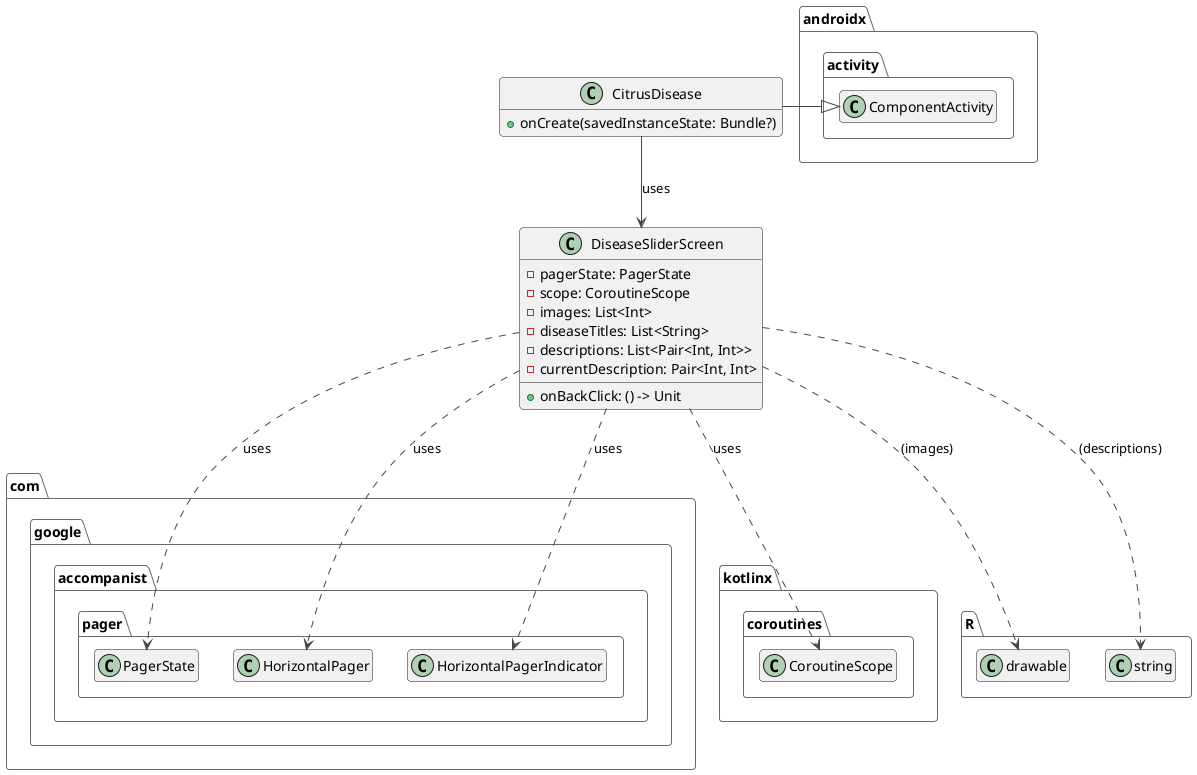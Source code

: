 plantuml
@startuml
!theme vibrant

class CitrusDisease {
  + onCreate(savedInstanceState: Bundle?)
}

' Composable Function
class DiseaseSliderScreen [[Composable]] {
  + onBackClick: () -> Unit
  - pagerState: PagerState
  - scope: CoroutineScope
  - images: List<Int>
  - diseaseTitles: List<String>
  - descriptions: List<Pair<Int, Int>>
  - currentDescription: Pair<Int, Int>
}

CitrusDisease --> DiseaseSliderScreen : uses

package androidx.activity {
  class ComponentActivity {
  }
}

package com.google.accompanist.pager {
  class PagerState
  class HorizontalPager
  class HorizontalPagerIndicator
}

package kotlinx.coroutines {
  class CoroutineScope
}

CitrusDisease -|> ComponentActivity
DiseaseSliderScreen ..> PagerState : uses
DiseaseSliderScreen ..> HorizontalPager : uses
DiseaseSliderScreen ..> HorizontalPagerIndicator : uses
DiseaseSliderScreen ..> CoroutineScope : uses

' Ketergantungan pada Resource
DiseaseSliderScreen ..> R.drawable : (images)
DiseaseSliderScreen ..> R.string : (descriptions)

hide empty members
@enduml